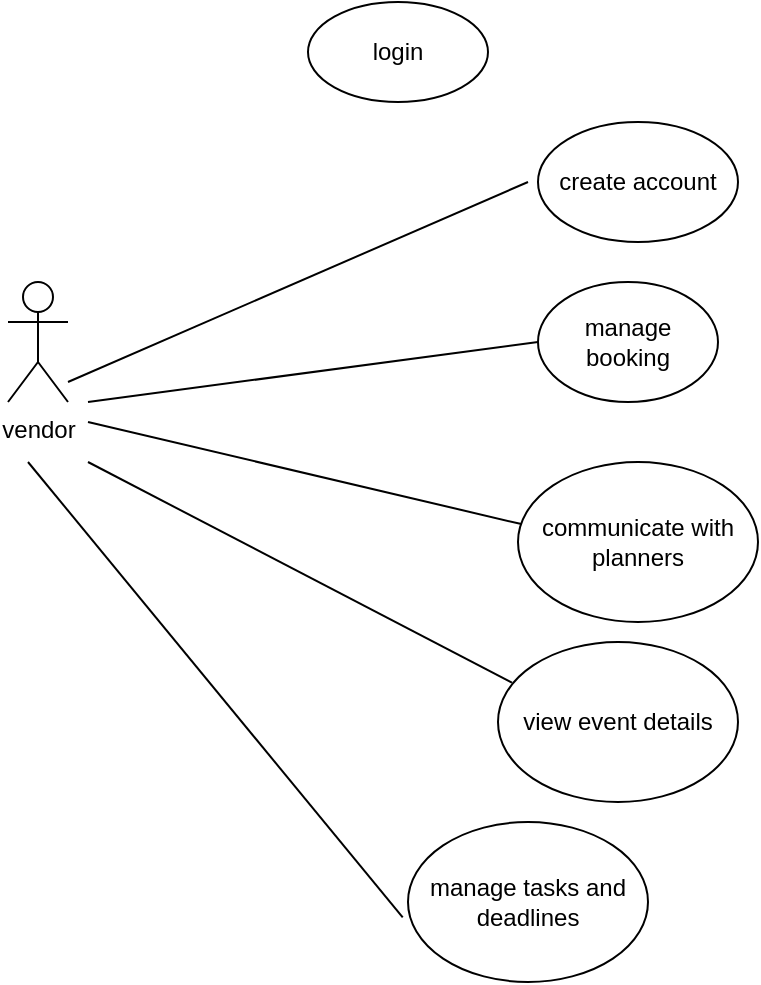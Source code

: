 <mxfile>
    <diagram id="tMTrmCwjAMve1FmaUYa4" name="Page-1">
        <mxGraphModel dx="490" dy="434" grid="1" gridSize="10" guides="1" tooltips="1" connect="1" arrows="1" fold="1" page="1" pageScale="1" pageWidth="850" pageHeight="1100" math="0" shadow="0">
            <root>
                <mxCell id="0"/>
                <mxCell id="1" parent="0"/>
                <mxCell id="2" value="vendor" style="shape=umlActor;verticalLabelPosition=bottom;verticalAlign=top;html=1;outlineConnect=0;" vertex="1" parent="1">
                    <mxGeometry x="60" y="540" width="30" height="60" as="geometry"/>
                </mxCell>
                <mxCell id="4" value="login" style="ellipse;whiteSpace=wrap;html=1;" vertex="1" parent="1">
                    <mxGeometry x="210" y="400" width="90" height="50" as="geometry"/>
                </mxCell>
                <mxCell id="5" value="create account" style="ellipse;whiteSpace=wrap;html=1;" vertex="1" parent="1">
                    <mxGeometry x="325" y="460" width="100" height="60" as="geometry"/>
                </mxCell>
                <mxCell id="6" value="manage booking" style="ellipse;whiteSpace=wrap;html=1;" vertex="1" parent="1">
                    <mxGeometry x="325" y="540" width="90" height="60" as="geometry"/>
                </mxCell>
                <mxCell id="7" value="communicate with planners" style="ellipse;whiteSpace=wrap;html=1;" vertex="1" parent="1">
                    <mxGeometry x="315" y="630" width="120" height="80" as="geometry"/>
                </mxCell>
                <mxCell id="8" value="view event details" style="ellipse;whiteSpace=wrap;html=1;" vertex="1" parent="1">
                    <mxGeometry x="305" y="720" width="120" height="80" as="geometry"/>
                </mxCell>
                <mxCell id="9" value="manage tasks and deadlines" style="ellipse;whiteSpace=wrap;html=1;" vertex="1" parent="1">
                    <mxGeometry x="260" y="810" width="120" height="80" as="geometry"/>
                </mxCell>
                <mxCell id="10" value="" style="endArrow=none;html=1;" edge="1" parent="1">
                    <mxGeometry width="50" height="50" relative="1" as="geometry">
                        <mxPoint x="90" y="590" as="sourcePoint"/>
                        <mxPoint x="320" y="490" as="targetPoint"/>
                    </mxGeometry>
                </mxCell>
                <mxCell id="11" value="" style="endArrow=none;html=1;entryX=0;entryY=0.5;entryDx=0;entryDy=0;" edge="1" parent="1" target="6">
                    <mxGeometry width="50" height="50" relative="1" as="geometry">
                        <mxPoint x="100" y="600" as="sourcePoint"/>
                        <mxPoint x="160" y="570" as="targetPoint"/>
                    </mxGeometry>
                </mxCell>
                <mxCell id="12" value="" style="endArrow=none;html=1;entryX=0.014;entryY=0.388;entryDx=0;entryDy=0;entryPerimeter=0;" edge="1" parent="1" target="7">
                    <mxGeometry width="50" height="50" relative="1" as="geometry">
                        <mxPoint x="100" y="610" as="sourcePoint"/>
                        <mxPoint x="280" y="650" as="targetPoint"/>
                    </mxGeometry>
                </mxCell>
                <mxCell id="13" value="" style="endArrow=none;html=1;entryX=0.058;entryY=0.254;entryDx=0;entryDy=0;entryPerimeter=0;" edge="1" parent="1" target="8">
                    <mxGeometry width="50" height="50" relative="1" as="geometry">
                        <mxPoint x="100" y="630" as="sourcePoint"/>
                        <mxPoint x="300" y="730" as="targetPoint"/>
                    </mxGeometry>
                </mxCell>
                <mxCell id="15" value="" style="endArrow=none;html=1;entryX=-0.022;entryY=0.596;entryDx=0;entryDy=0;entryPerimeter=0;" edge="1" parent="1" target="9">
                    <mxGeometry width="50" height="50" relative="1" as="geometry">
                        <mxPoint x="70" y="630" as="sourcePoint"/>
                        <mxPoint x="280" y="650" as="targetPoint"/>
                    </mxGeometry>
                </mxCell>
            </root>
        </mxGraphModel>
    </diagram>
</mxfile>